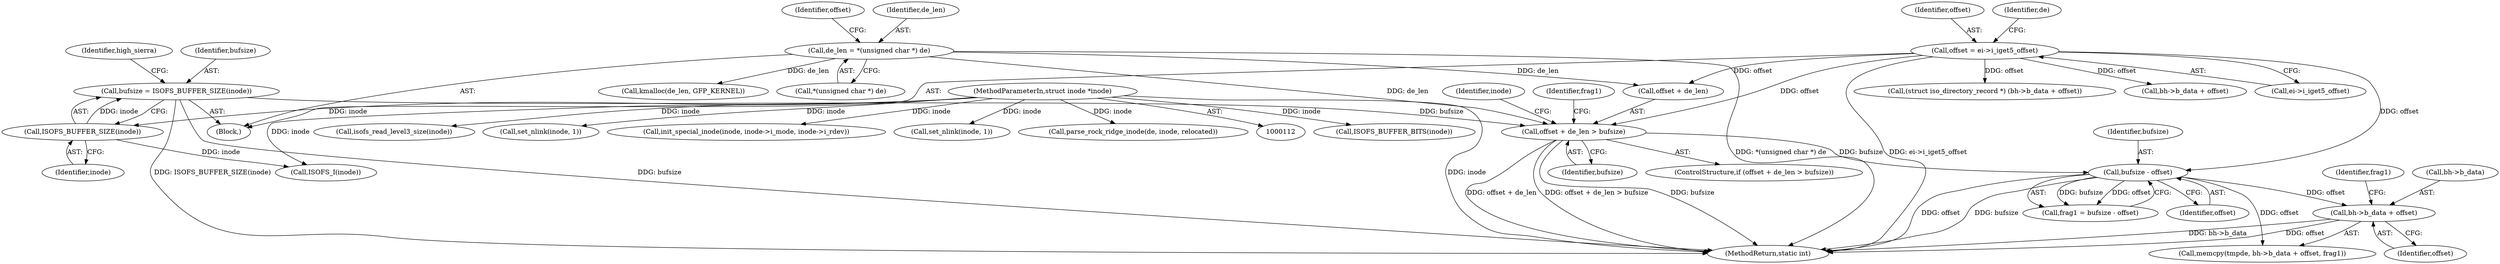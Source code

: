 digraph "0_linux_410dd3cf4c9b36f27ed4542ee18b1af5e68645a4_0@pointer" {
"1000226" [label="(Call,bh->b_data + offset)"];
"1000206" [label="(Call,bufsize - offset)"];
"1000197" [label="(Call,offset + de_len > bufsize)"];
"1000176" [label="(Call,offset = ei->i_iget5_offset)"];
"1000190" [label="(Call,de_len = *(unsigned char *) de)"];
"1000128" [label="(Call,bufsize = ISOFS_BUFFER_SIZE(inode))"];
"1000130" [label="(Call,ISOFS_BUFFER_SIZE(inode))"];
"1000113" [label="(MethodParameterIn,struct inode *inode)"];
"1000226" [label="(Call,bh->b_data + offset)"];
"1000272" [label="(Call,ISOFS_BUFFER_BITS(inode))"];
"1000409" [label="(Call,isofs_read_level3_size(inode))"];
"1000205" [label="(Identifier,frag1)"];
"1000183" [label="(Call,(struct iso_directory_record *) (bh->b_data + offset))"];
"1000314" [label="(Call,set_nlink(inode, 1))"];
"1000153" [label="(Call,ISOFS_I(inode))"];
"1000704" [label="(Call,init_special_inode(inode, inode->i_mode, inode->i_rdev))"];
"1000115" [label="(Block,)"];
"1000227" [label="(Call,bh->b_data)"];
"1000129" [label="(Identifier,bufsize)"];
"1000176" [label="(Call,offset = ei->i_iget5_offset)"];
"1000135" [label="(Identifier,high_sierra)"];
"1000346" [label="(Call,set_nlink(inode, 1))"];
"1000177" [label="(Identifier,offset)"];
"1000552" [label="(Call,parse_rock_ridge_inode(de, inode, relocated))"];
"1000113" [label="(MethodParameterIn,struct inode *inode)"];
"1000206" [label="(Call,bufsize - offset)"];
"1000192" [label="(Call,*(unsigned char *) de)"];
"1000185" [label="(Call,bh->b_data + offset)"];
"1000131" [label="(Identifier,inode)"];
"1000198" [label="(Call,offset + de_len)"];
"1000230" [label="(Identifier,offset)"];
"1000197" [label="(Call,offset + de_len > bufsize)"];
"1000211" [label="(Call,kmalloc(de_len, GFP_KERNEL))"];
"1000128" [label="(Call,bufsize = ISOFS_BUFFER_SIZE(inode))"];
"1000207" [label="(Identifier,bufsize)"];
"1000196" [label="(ControlStructure,if (offset + de_len > bufsize))"];
"1000199" [label="(Identifier,offset)"];
"1000201" [label="(Identifier,bufsize)"];
"1000263" [label="(Identifier,inode)"];
"1000231" [label="(Identifier,frag1)"];
"1000178" [label="(Call,ei->i_iget5_offset)"];
"1000204" [label="(Call,frag1 = bufsize - offset)"];
"1000191" [label="(Identifier,de_len)"];
"1000224" [label="(Call,memcpy(tmpde, bh->b_data + offset, frag1))"];
"1000727" [label="(MethodReturn,static int)"];
"1000130" [label="(Call,ISOFS_BUFFER_SIZE(inode))"];
"1000208" [label="(Identifier,offset)"];
"1000182" [label="(Identifier,de)"];
"1000190" [label="(Call,de_len = *(unsigned char *) de)"];
"1000226" -> "1000224"  [label="AST: "];
"1000226" -> "1000230"  [label="CFG: "];
"1000227" -> "1000226"  [label="AST: "];
"1000230" -> "1000226"  [label="AST: "];
"1000231" -> "1000226"  [label="CFG: "];
"1000226" -> "1000727"  [label="DDG: bh->b_data"];
"1000226" -> "1000727"  [label="DDG: offset"];
"1000206" -> "1000226"  [label="DDG: offset"];
"1000206" -> "1000204"  [label="AST: "];
"1000206" -> "1000208"  [label="CFG: "];
"1000207" -> "1000206"  [label="AST: "];
"1000208" -> "1000206"  [label="AST: "];
"1000204" -> "1000206"  [label="CFG: "];
"1000206" -> "1000727"  [label="DDG: offset"];
"1000206" -> "1000727"  [label="DDG: bufsize"];
"1000206" -> "1000204"  [label="DDG: bufsize"];
"1000206" -> "1000204"  [label="DDG: offset"];
"1000197" -> "1000206"  [label="DDG: bufsize"];
"1000176" -> "1000206"  [label="DDG: offset"];
"1000206" -> "1000224"  [label="DDG: offset"];
"1000197" -> "1000196"  [label="AST: "];
"1000197" -> "1000201"  [label="CFG: "];
"1000198" -> "1000197"  [label="AST: "];
"1000201" -> "1000197"  [label="AST: "];
"1000205" -> "1000197"  [label="CFG: "];
"1000263" -> "1000197"  [label="CFG: "];
"1000197" -> "1000727"  [label="DDG: bufsize"];
"1000197" -> "1000727"  [label="DDG: offset + de_len > bufsize"];
"1000197" -> "1000727"  [label="DDG: offset + de_len"];
"1000176" -> "1000197"  [label="DDG: offset"];
"1000190" -> "1000197"  [label="DDG: de_len"];
"1000128" -> "1000197"  [label="DDG: bufsize"];
"1000176" -> "1000115"  [label="AST: "];
"1000176" -> "1000178"  [label="CFG: "];
"1000177" -> "1000176"  [label="AST: "];
"1000178" -> "1000176"  [label="AST: "];
"1000182" -> "1000176"  [label="CFG: "];
"1000176" -> "1000727"  [label="DDG: ei->i_iget5_offset"];
"1000176" -> "1000183"  [label="DDG: offset"];
"1000176" -> "1000185"  [label="DDG: offset"];
"1000176" -> "1000198"  [label="DDG: offset"];
"1000190" -> "1000115"  [label="AST: "];
"1000190" -> "1000192"  [label="CFG: "];
"1000191" -> "1000190"  [label="AST: "];
"1000192" -> "1000190"  [label="AST: "];
"1000199" -> "1000190"  [label="CFG: "];
"1000190" -> "1000727"  [label="DDG: *(unsigned char *) de"];
"1000190" -> "1000198"  [label="DDG: de_len"];
"1000190" -> "1000211"  [label="DDG: de_len"];
"1000128" -> "1000115"  [label="AST: "];
"1000128" -> "1000130"  [label="CFG: "];
"1000129" -> "1000128"  [label="AST: "];
"1000130" -> "1000128"  [label="AST: "];
"1000135" -> "1000128"  [label="CFG: "];
"1000128" -> "1000727"  [label="DDG: ISOFS_BUFFER_SIZE(inode)"];
"1000128" -> "1000727"  [label="DDG: bufsize"];
"1000130" -> "1000128"  [label="DDG: inode"];
"1000130" -> "1000131"  [label="CFG: "];
"1000131" -> "1000130"  [label="AST: "];
"1000113" -> "1000130"  [label="DDG: inode"];
"1000130" -> "1000153"  [label="DDG: inode"];
"1000113" -> "1000112"  [label="AST: "];
"1000113" -> "1000727"  [label="DDG: inode"];
"1000113" -> "1000153"  [label="DDG: inode"];
"1000113" -> "1000272"  [label="DDG: inode"];
"1000113" -> "1000314"  [label="DDG: inode"];
"1000113" -> "1000346"  [label="DDG: inode"];
"1000113" -> "1000409"  [label="DDG: inode"];
"1000113" -> "1000552"  [label="DDG: inode"];
"1000113" -> "1000704"  [label="DDG: inode"];
}
